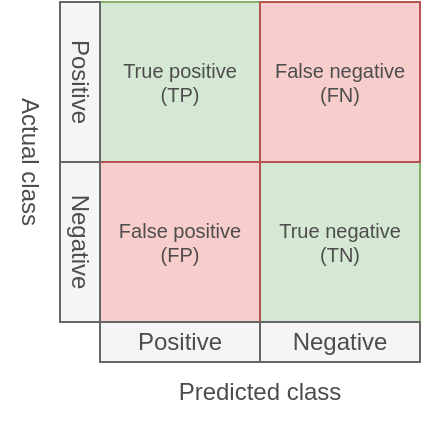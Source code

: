 <mxfile version="20.2.7" type="device"><diagram id="ogDJD54muJFqFWTpWdov" name="Page-1"><mxGraphModel dx="565" dy="364" grid="1" gridSize="10" guides="1" tooltips="1" connect="1" arrows="1" fold="1" page="1" pageScale="1" pageWidth="827" pageHeight="1169" math="0" shadow="0"><root><mxCell id="0"/><mxCell id="1" parent="0"/><mxCell id="WgUdsT_G_j0Ua1dJTS5f-1" value="True positive&lt;br style=&quot;font-size: 10px;&quot;&gt;(TP)" style="whiteSpace=wrap;html=1;aspect=fixed;fillColor=#d5e8d4;strokeColor=#82b366;fontColor=#4D4D4D;fontSize=10;" parent="1" vertex="1"><mxGeometry x="200" y="240" width="80" height="80" as="geometry"/></mxCell><mxCell id="WgUdsT_G_j0Ua1dJTS5f-2" value="True negative&lt;br&gt;(TN)" style="whiteSpace=wrap;html=1;aspect=fixed;fillColor=#d5e8d4;strokeColor=#82b366;fontColor=#4D4D4D;fontSize=10;" parent="1" vertex="1"><mxGeometry x="280" y="320" width="80" height="80" as="geometry"/></mxCell><mxCell id="WgUdsT_G_j0Ua1dJTS5f-3" value="False negative&lt;br style=&quot;font-size: 10px;&quot;&gt;(FN)" style="whiteSpace=wrap;html=1;aspect=fixed;fillColor=#f8cecc;strokeColor=#b85450;fontColor=#4D4D4D;fontSize=10;" parent="1" vertex="1"><mxGeometry x="280" y="240" width="80" height="80" as="geometry"/></mxCell><mxCell id="WgUdsT_G_j0Ua1dJTS5f-4" value="False positive&lt;br&gt;(FP)" style="whiteSpace=wrap;html=1;aspect=fixed;fillColor=#f8cecc;strokeColor=#b85450;fontColor=#4D4D4D;fontSize=10;" parent="1" vertex="1"><mxGeometry x="200" y="320" width="80" height="80" as="geometry"/></mxCell><mxCell id="WgUdsT_G_j0Ua1dJTS5f-5" value="Predicted class" style="text;html=1;strokeColor=none;fillColor=none;align=center;verticalAlign=middle;whiteSpace=wrap;rounded=0;fontColor=#4D4D4D;" parent="1" vertex="1"><mxGeometry x="200" y="420" width="160" height="30" as="geometry"/></mxCell><mxCell id="WgUdsT_G_j0Ua1dJTS5f-6" value="Positive" style="rounded=0;whiteSpace=wrap;html=1;fontColor=#4D4D4D;fillColor=#f5f5f5;strokeColor=#666666;" parent="1" vertex="1"><mxGeometry x="200" y="400" width="80" height="20" as="geometry"/></mxCell><mxCell id="WgUdsT_G_j0Ua1dJTS5f-7" value="Negative" style="rounded=0;whiteSpace=wrap;html=1;fontColor=#4D4D4D;fillColor=#f5f5f5;strokeColor=#666666;" parent="1" vertex="1"><mxGeometry x="280" y="400" width="80" height="20" as="geometry"/></mxCell><mxCell id="WgUdsT_G_j0Ua1dJTS5f-8" value="Actual class" style="text;html=1;strokeColor=none;fillColor=none;align=center;verticalAlign=middle;whiteSpace=wrap;rounded=0;fontColor=#4D4D4D;rotation=90;" parent="1" vertex="1"><mxGeometry x="85" y="305" width="160" height="30" as="geometry"/></mxCell><mxCell id="WgUdsT_G_j0Ua1dJTS5f-9" value="Positive" style="rounded=0;whiteSpace=wrap;html=1;fontColor=#4D4D4D;fillColor=#f5f5f5;strokeColor=#666666;rotation=90;" parent="1" vertex="1"><mxGeometry x="150" y="270" width="80" height="20" as="geometry"/></mxCell><mxCell id="WgUdsT_G_j0Ua1dJTS5f-10" value="Negative" style="rounded=0;whiteSpace=wrap;html=1;fontColor=#4D4D4D;fillColor=#f5f5f5;strokeColor=#666666;rotation=90;" parent="1" vertex="1"><mxGeometry x="150" y="350" width="80" height="20" as="geometry"/></mxCell></root></mxGraphModel></diagram></mxfile>